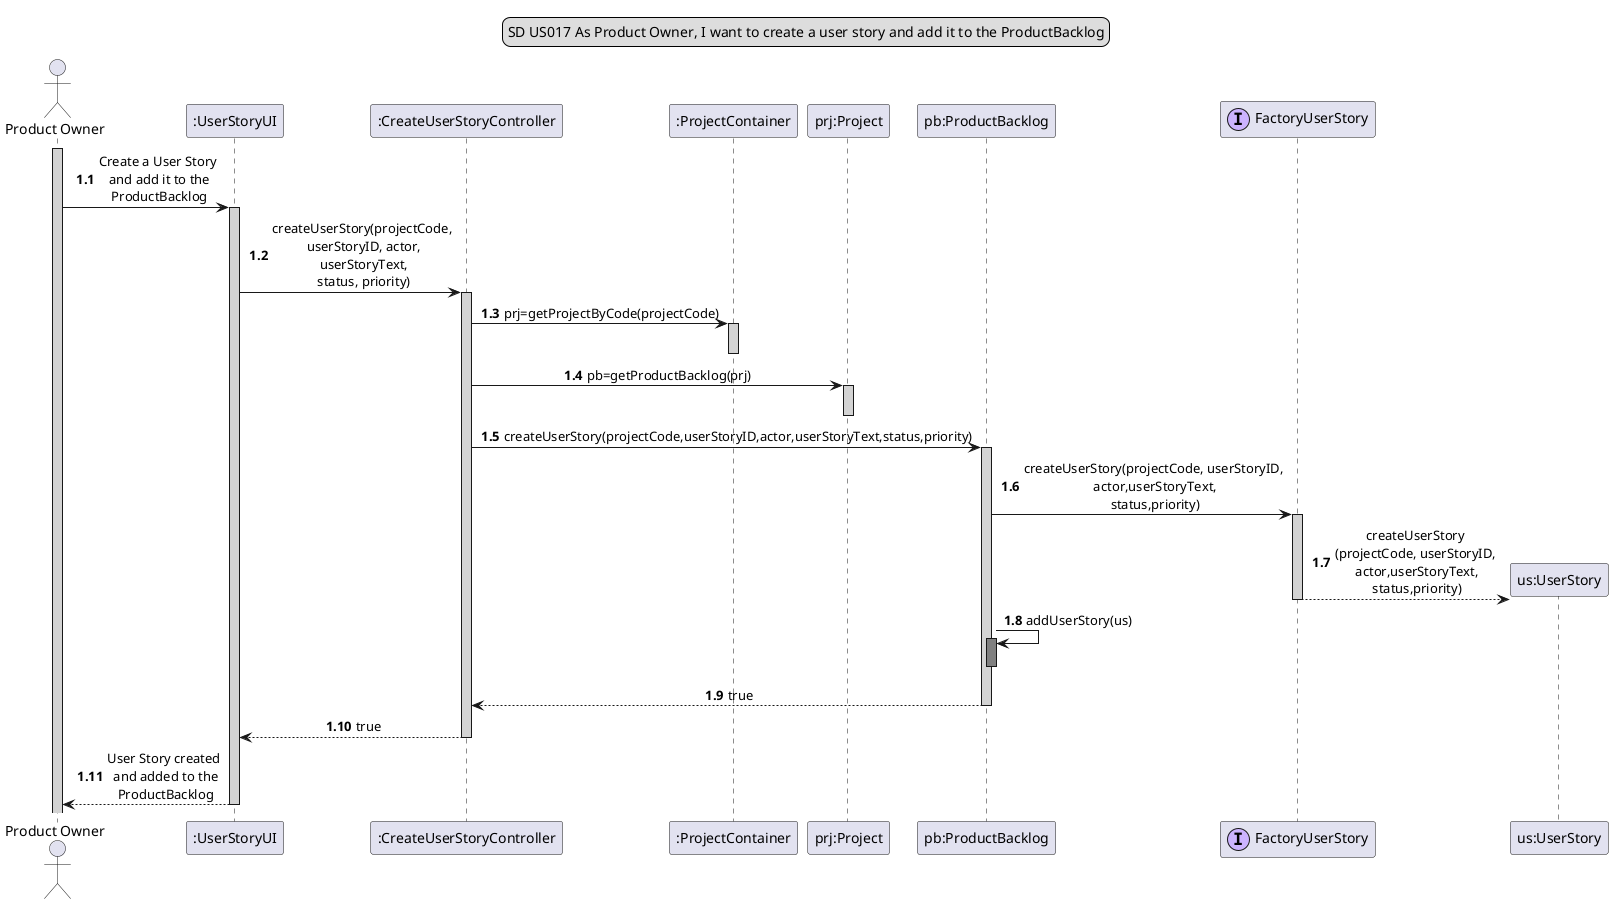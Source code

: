 @startuml

skinparam sequenceMessageAlign center

legend top
SD US017 As Product Owner, I want to create a user story and add it to the ProductBacklog
end legend

autoactivate on
autonumber 1.1

actor "Product Owner" as 0
activate 0 #lightgrey
participant ":UserStoryUI" as 1
participant ":CreateUserStoryController" as 2
participant ":ProjectContainer" as 3
participant "prj:Project" as 4
participant "pb:ProductBacklog" as 7
participant FactoryUserStory << (I,#ccb3ff) >>

0 -> 1 #lightgrey:Create a User Story\n and add it to the\n ProductBacklog
1 -> 2 #lightgrey:createUserStory(projectCode,\n userStoryID, actor,\n userStoryText,\n status, priority)
2 -> 3 #lightgrey:prj=getProjectByCode(projectCode)
deactivate
2 -> 4 #lightgrey: pb=getProductBacklog(prj)
deactivate


2 -> 7 #lightgrey: createUserStory(projectCode,userStoryID,actor,userStoryText,status,priority)
7 -> FactoryUserStory #lightgrey: createUserStory(projectCode, userStoryID,\n actor,userStoryText,\n status,priority)
FactoryUserStory --> "us:UserStory" ** : createUserStory\n(projectCode, userStoryID,\n actor,userStoryText,\n status,priority)
deactivate
7 -> 7 #grey: addUserStory(us)
deactivate
7 --> 2 : true
2 --> 1 : true
1 --> 0 : User Story created\n and added to the\n ProductBacklog

@enduml

